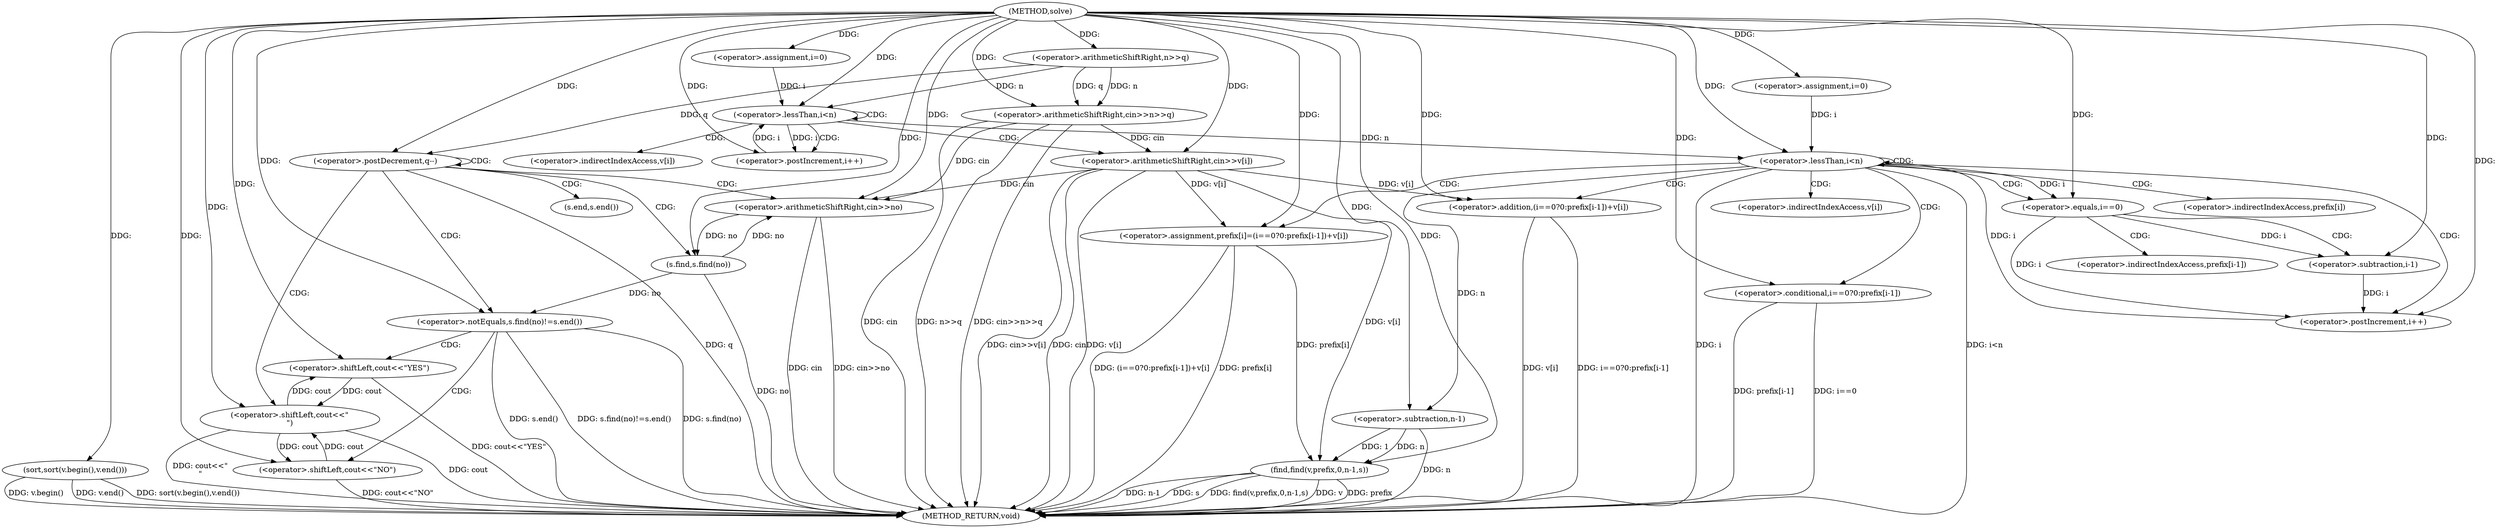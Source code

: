 digraph "solve" {  
"1000186" [label = "(METHOD,solve)" ]
"1000275" [label = "(METHOD_RETURN,void)" ]
"1000190" [label = "(<operator>.arithmeticShiftRight,cin>>n>>q)" ]
"1000211" [label = "(sort,sort(v.begin(),v.end()))" ]
"1000244" [label = "(find,find(v,prefix,0,n-1,s))" ]
"1000198" [label = "(<operator>.assignment,i=0)" ]
"1000201" [label = "(<operator>.lessThan,i<n)" ]
"1000204" [label = "(<operator>.postIncrement,i++)" ]
"1000206" [label = "(<operator>.arithmeticShiftRight,cin>>v[i])" ]
"1000217" [label = "(<operator>.assignment,i=0)" ]
"1000220" [label = "(<operator>.lessThan,i<n)" ]
"1000223" [label = "(<operator>.postIncrement,i++)" ]
"1000225" [label = "(<operator>.assignment,prefix[i]=(i==0?0:prefix[i-1])+v[i])" ]
"1000253" [label = "(<operator>.postDecrement,q--)" ]
"1000192" [label = "(<operator>.arithmeticShiftRight,n>>q)" ]
"1000248" [label = "(<operator>.subtraction,n-1)" ]
"1000257" [label = "(<operator>.arithmeticShiftRight,cin>>no)" ]
"1000272" [label = "(<operator>.shiftLeft,cout<<\"\n\")" ]
"1000229" [label = "(<operator>.addition,(i==0?0:prefix[i-1])+v[i])" ]
"1000261" [label = "(<operator>.notEquals,s.find(no)!=s.end())" ]
"1000265" [label = "(<operator>.shiftLeft,cout<<\"YES\")" ]
"1000230" [label = "(<operator>.conditional,i==0?0:prefix[i-1])" ]
"1000269" [label = "(<operator>.shiftLeft,cout<<\"NO\")" ]
"1000231" [label = "(<operator>.equals,i==0)" ]
"1000262" [label = "(s.find,s.find(no))" ]
"1000237" [label = "(<operator>.subtraction,i-1)" ]
"1000208" [label = "(<operator>.indirectIndexAccess,v[i])" ]
"1000226" [label = "(<operator>.indirectIndexAccess,prefix[i])" ]
"1000240" [label = "(<operator>.indirectIndexAccess,v[i])" ]
"1000235" [label = "(<operator>.indirectIndexAccess,prefix[i-1])" ]
"1000264" [label = "(s.end,s.end())" ]
  "1000190" -> "1000275"  [ label = "DDG: cin"] 
  "1000190" -> "1000275"  [ label = "DDG: n>>q"] 
  "1000190" -> "1000275"  [ label = "DDG: cin>>n>>q"] 
  "1000211" -> "1000275"  [ label = "DDG: v.begin()"] 
  "1000211" -> "1000275"  [ label = "DDG: v.end()"] 
  "1000211" -> "1000275"  [ label = "DDG: sort(v.begin(),v.end())"] 
  "1000220" -> "1000275"  [ label = "DDG: i"] 
  "1000220" -> "1000275"  [ label = "DDG: i<n"] 
  "1000244" -> "1000275"  [ label = "DDG: v"] 
  "1000244" -> "1000275"  [ label = "DDG: prefix"] 
  "1000248" -> "1000275"  [ label = "DDG: n"] 
  "1000244" -> "1000275"  [ label = "DDG: n-1"] 
  "1000244" -> "1000275"  [ label = "DDG: s"] 
  "1000244" -> "1000275"  [ label = "DDG: find(v,prefix,0,n-1,s)"] 
  "1000253" -> "1000275"  [ label = "DDG: q"] 
  "1000257" -> "1000275"  [ label = "DDG: cin"] 
  "1000257" -> "1000275"  [ label = "DDG: cin>>no"] 
  "1000262" -> "1000275"  [ label = "DDG: no"] 
  "1000261" -> "1000275"  [ label = "DDG: s.find(no)"] 
  "1000261" -> "1000275"  [ label = "DDG: s.end()"] 
  "1000261" -> "1000275"  [ label = "DDG: s.find(no)!=s.end()"] 
  "1000269" -> "1000275"  [ label = "DDG: cout<<\"NO\""] 
  "1000265" -> "1000275"  [ label = "DDG: cout<<\"YES\""] 
  "1000272" -> "1000275"  [ label = "DDG: cout"] 
  "1000272" -> "1000275"  [ label = "DDG: cout<<\"\n\""] 
  "1000225" -> "1000275"  [ label = "DDG: prefix[i]"] 
  "1000230" -> "1000275"  [ label = "DDG: i==0"] 
  "1000230" -> "1000275"  [ label = "DDG: prefix[i-1]"] 
  "1000229" -> "1000275"  [ label = "DDG: i==0?0:prefix[i-1]"] 
  "1000229" -> "1000275"  [ label = "DDG: v[i]"] 
  "1000225" -> "1000275"  [ label = "DDG: (i==0?0:prefix[i-1])+v[i]"] 
  "1000206" -> "1000275"  [ label = "DDG: cin"] 
  "1000206" -> "1000275"  [ label = "DDG: v[i]"] 
  "1000206" -> "1000275"  [ label = "DDG: cin>>v[i]"] 
  "1000186" -> "1000190"  [ label = "DDG: "] 
  "1000192" -> "1000190"  [ label = "DDG: n"] 
  "1000192" -> "1000190"  [ label = "DDG: q"] 
  "1000186" -> "1000198"  [ label = "DDG: "] 
  "1000186" -> "1000211"  [ label = "DDG: "] 
  "1000186" -> "1000217"  [ label = "DDG: "] 
  "1000186" -> "1000225"  [ label = "DDG: "] 
  "1000206" -> "1000225"  [ label = "DDG: v[i]"] 
  "1000206" -> "1000244"  [ label = "DDG: v[i]"] 
  "1000186" -> "1000244"  [ label = "DDG: "] 
  "1000248" -> "1000244"  [ label = "DDG: 1"] 
  "1000248" -> "1000244"  [ label = "DDG: n"] 
  "1000225" -> "1000244"  [ label = "DDG: prefix[i]"] 
  "1000186" -> "1000192"  [ label = "DDG: "] 
  "1000198" -> "1000201"  [ label = "DDG: i"] 
  "1000204" -> "1000201"  [ label = "DDG: i"] 
  "1000186" -> "1000201"  [ label = "DDG: "] 
  "1000192" -> "1000201"  [ label = "DDG: n"] 
  "1000201" -> "1000204"  [ label = "DDG: i"] 
  "1000186" -> "1000204"  [ label = "DDG: "] 
  "1000190" -> "1000206"  [ label = "DDG: cin"] 
  "1000186" -> "1000206"  [ label = "DDG: "] 
  "1000217" -> "1000220"  [ label = "DDG: i"] 
  "1000223" -> "1000220"  [ label = "DDG: i"] 
  "1000186" -> "1000220"  [ label = "DDG: "] 
  "1000201" -> "1000220"  [ label = "DDG: n"] 
  "1000231" -> "1000223"  [ label = "DDG: i"] 
  "1000237" -> "1000223"  [ label = "DDG: i"] 
  "1000186" -> "1000223"  [ label = "DDG: "] 
  "1000220" -> "1000248"  [ label = "DDG: n"] 
  "1000186" -> "1000248"  [ label = "DDG: "] 
  "1000192" -> "1000253"  [ label = "DDG: q"] 
  "1000186" -> "1000253"  [ label = "DDG: "] 
  "1000186" -> "1000229"  [ label = "DDG: "] 
  "1000206" -> "1000229"  [ label = "DDG: v[i]"] 
  "1000190" -> "1000257"  [ label = "DDG: cin"] 
  "1000206" -> "1000257"  [ label = "DDG: cin"] 
  "1000186" -> "1000257"  [ label = "DDG: "] 
  "1000262" -> "1000257"  [ label = "DDG: no"] 
  "1000269" -> "1000272"  [ label = "DDG: cout"] 
  "1000265" -> "1000272"  [ label = "DDG: cout"] 
  "1000186" -> "1000272"  [ label = "DDG: "] 
  "1000186" -> "1000230"  [ label = "DDG: "] 
  "1000262" -> "1000261"  [ label = "DDG: no"] 
  "1000186" -> "1000261"  [ label = "DDG: "] 
  "1000272" -> "1000265"  [ label = "DDG: cout"] 
  "1000186" -> "1000265"  [ label = "DDG: "] 
  "1000220" -> "1000231"  [ label = "DDG: i"] 
  "1000186" -> "1000231"  [ label = "DDG: "] 
  "1000257" -> "1000262"  [ label = "DDG: no"] 
  "1000186" -> "1000262"  [ label = "DDG: "] 
  "1000272" -> "1000269"  [ label = "DDG: cout"] 
  "1000186" -> "1000269"  [ label = "DDG: "] 
  "1000231" -> "1000237"  [ label = "DDG: i"] 
  "1000186" -> "1000237"  [ label = "DDG: "] 
  "1000201" -> "1000208"  [ label = "CDG: "] 
  "1000201" -> "1000204"  [ label = "CDG: "] 
  "1000201" -> "1000206"  [ label = "CDG: "] 
  "1000201" -> "1000201"  [ label = "CDG: "] 
  "1000220" -> "1000229"  [ label = "CDG: "] 
  "1000220" -> "1000230"  [ label = "CDG: "] 
  "1000220" -> "1000225"  [ label = "CDG: "] 
  "1000220" -> "1000220"  [ label = "CDG: "] 
  "1000220" -> "1000231"  [ label = "CDG: "] 
  "1000220" -> "1000240"  [ label = "CDG: "] 
  "1000220" -> "1000223"  [ label = "CDG: "] 
  "1000220" -> "1000226"  [ label = "CDG: "] 
  "1000253" -> "1000262"  [ label = "CDG: "] 
  "1000253" -> "1000272"  [ label = "CDG: "] 
  "1000253" -> "1000253"  [ label = "CDG: "] 
  "1000253" -> "1000261"  [ label = "CDG: "] 
  "1000253" -> "1000257"  [ label = "CDG: "] 
  "1000253" -> "1000264"  [ label = "CDG: "] 
  "1000261" -> "1000265"  [ label = "CDG: "] 
  "1000261" -> "1000269"  [ label = "CDG: "] 
  "1000231" -> "1000235"  [ label = "CDG: "] 
  "1000231" -> "1000237"  [ label = "CDG: "] 
}
